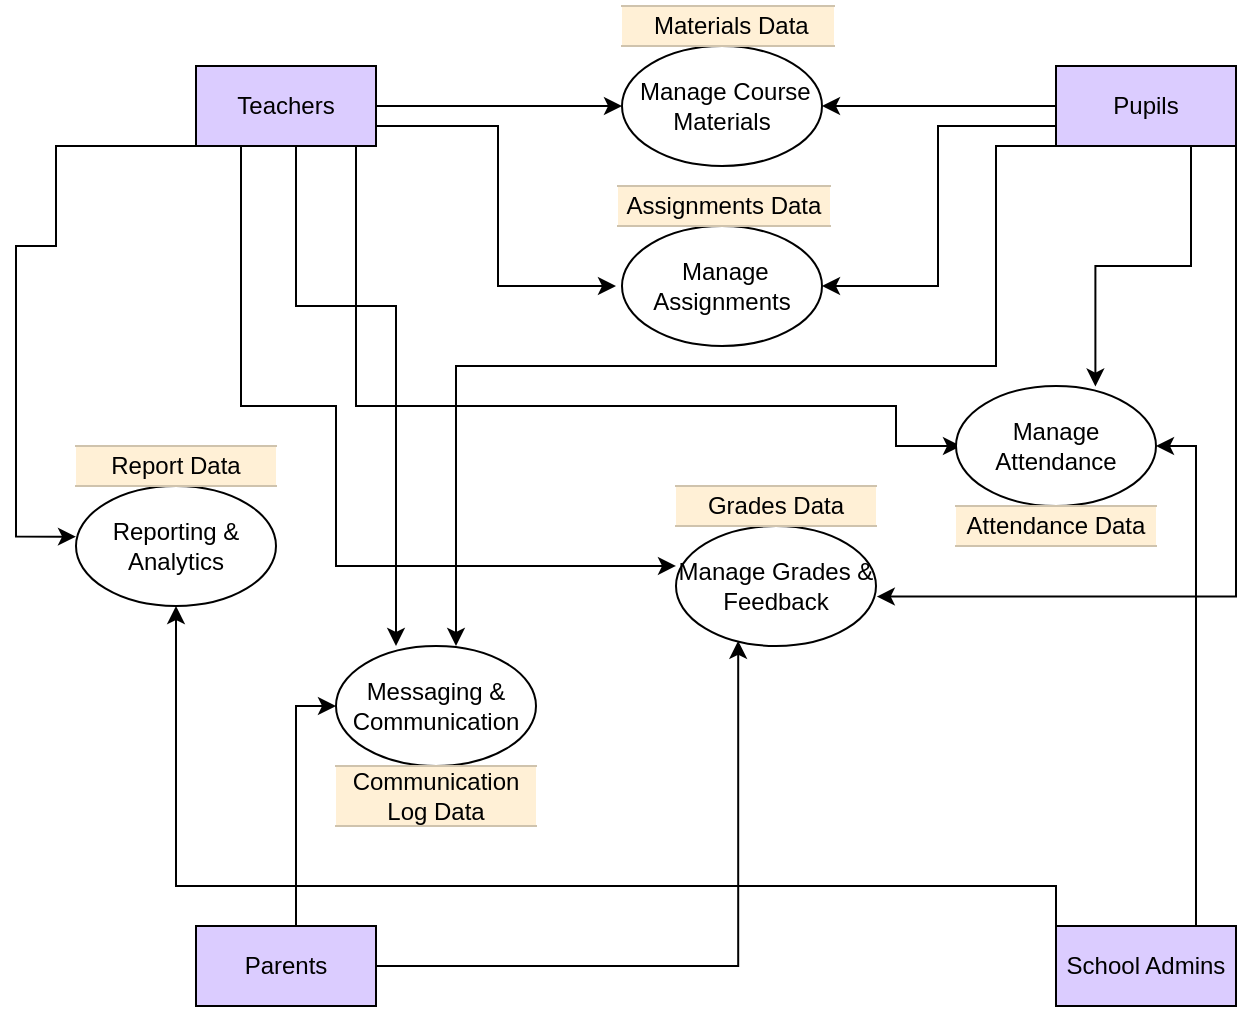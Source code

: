 <mxfile version="26.1.1">
  <diagram id="C5RBs43oDa-KdzZeNtuy" name="Page-1">
    <mxGraphModel dx="1251" dy="1127" grid="1" gridSize="10" guides="1" tooltips="1" connect="1" arrows="1" fold="1" page="1" pageScale="1" pageWidth="827" pageHeight="1169" math="0" shadow="0">
      <root>
        <mxCell id="WIyWlLk6GJQsqaUBKTNV-0" />
        <mxCell id="WIyWlLk6GJQsqaUBKTNV-1" parent="WIyWlLk6GJQsqaUBKTNV-0" />
        <mxCell id="0SK2hrIgDgx4VLdHtrWu-43" style="edgeStyle=orthogonalEdgeStyle;rounded=0;orthogonalLoop=1;jettySize=auto;html=1;entryX=0;entryY=0.5;entryDx=0;entryDy=0;" edge="1" parent="WIyWlLk6GJQsqaUBKTNV-1" source="0SK2hrIgDgx4VLdHtrWu-29" target="0SK2hrIgDgx4VLdHtrWu-33">
          <mxGeometry relative="1" as="geometry" />
        </mxCell>
        <mxCell id="0SK2hrIgDgx4VLdHtrWu-46" style="edgeStyle=orthogonalEdgeStyle;rounded=0;orthogonalLoop=1;jettySize=auto;html=1;exitX=1;exitY=0.75;exitDx=0;exitDy=0;" edge="1" parent="WIyWlLk6GJQsqaUBKTNV-1" source="0SK2hrIgDgx4VLdHtrWu-29">
          <mxGeometry relative="1" as="geometry">
            <mxPoint x="391" y="390" as="targetPoint" />
            <Array as="points">
              <mxPoint x="332" y="310" />
              <mxPoint x="332" y="390" />
            </Array>
          </mxGeometry>
        </mxCell>
        <mxCell id="0SK2hrIgDgx4VLdHtrWu-50" style="edgeStyle=orthogonalEdgeStyle;rounded=0;orthogonalLoop=1;jettySize=auto;html=1;exitX=0.75;exitY=1;exitDx=0;exitDy=0;entryX=0;entryY=0.5;entryDx=0;entryDy=0;" edge="1" parent="WIyWlLk6GJQsqaUBKTNV-1">
          <mxGeometry relative="1" as="geometry">
            <mxPoint x="251" y="320" as="sourcePoint" />
            <mxPoint x="563.5" y="470" as="targetPoint" />
            <Array as="points">
              <mxPoint x="261" y="320" />
              <mxPoint x="261" y="450" />
              <mxPoint x="531" y="450" />
              <mxPoint x="531" y="470" />
            </Array>
          </mxGeometry>
        </mxCell>
        <mxCell id="0SK2hrIgDgx4VLdHtrWu-29" value="Teachers" style="rounded=0;whiteSpace=wrap;html=1;fillColor=#DBCCFF;" vertex="1" parent="WIyWlLk6GJQsqaUBKTNV-1">
          <mxGeometry x="181" y="280" width="90" height="40" as="geometry" />
        </mxCell>
        <mxCell id="0SK2hrIgDgx4VLdHtrWu-44" style="edgeStyle=orthogonalEdgeStyle;rounded=0;orthogonalLoop=1;jettySize=auto;html=1;entryX=1;entryY=0.5;entryDx=0;entryDy=0;" edge="1" parent="WIyWlLk6GJQsqaUBKTNV-1" source="0SK2hrIgDgx4VLdHtrWu-30" target="0SK2hrIgDgx4VLdHtrWu-33">
          <mxGeometry relative="1" as="geometry" />
        </mxCell>
        <mxCell id="0SK2hrIgDgx4VLdHtrWu-47" style="edgeStyle=orthogonalEdgeStyle;rounded=0;orthogonalLoop=1;jettySize=auto;html=1;exitX=0;exitY=0.75;exitDx=0;exitDy=0;entryX=1;entryY=0.5;entryDx=0;entryDy=0;" edge="1" parent="WIyWlLk6GJQsqaUBKTNV-1" source="0SK2hrIgDgx4VLdHtrWu-30" target="0SK2hrIgDgx4VLdHtrWu-34">
          <mxGeometry relative="1" as="geometry">
            <mxPoint x="551" y="390" as="targetPoint" />
            <Array as="points">
              <mxPoint x="552" y="310" />
              <mxPoint x="552" y="390" />
            </Array>
          </mxGeometry>
        </mxCell>
        <mxCell id="0SK2hrIgDgx4VLdHtrWu-48" style="edgeStyle=orthogonalEdgeStyle;rounded=0;orthogonalLoop=1;jettySize=auto;html=1;exitX=0.75;exitY=1;exitDx=0;exitDy=0;entryX=0.697;entryY=0.005;entryDx=0;entryDy=0;entryPerimeter=0;" edge="1" parent="WIyWlLk6GJQsqaUBKTNV-1" source="0SK2hrIgDgx4VLdHtrWu-30" target="0SK2hrIgDgx4VLdHtrWu-36">
          <mxGeometry relative="1" as="geometry">
            <mxPoint x="678.571" y="420" as="targetPoint" />
          </mxGeometry>
        </mxCell>
        <mxCell id="0SK2hrIgDgx4VLdHtrWu-30" value="Pupils" style="rounded=0;whiteSpace=wrap;html=1;fillColor=#DBCCFF;" vertex="1" parent="WIyWlLk6GJQsqaUBKTNV-1">
          <mxGeometry x="611" y="280" width="90" height="40" as="geometry" />
        </mxCell>
        <mxCell id="0SK2hrIgDgx4VLdHtrWu-31" value="Parents" style="rounded=0;whiteSpace=wrap;html=1;fillColor=#DBCCFF;" vertex="1" parent="WIyWlLk6GJQsqaUBKTNV-1">
          <mxGeometry x="181" y="710" width="90" height="40" as="geometry" />
        </mxCell>
        <mxCell id="0SK2hrIgDgx4VLdHtrWu-60" style="edgeStyle=orthogonalEdgeStyle;rounded=0;orthogonalLoop=1;jettySize=auto;html=1;exitX=0;exitY=0.25;exitDx=0;exitDy=0;entryX=0.5;entryY=1;entryDx=0;entryDy=0;" edge="1" parent="WIyWlLk6GJQsqaUBKTNV-1" source="0SK2hrIgDgx4VLdHtrWu-32" target="0SK2hrIgDgx4VLdHtrWu-35">
          <mxGeometry relative="1" as="geometry">
            <Array as="points">
              <mxPoint x="611" y="690" />
              <mxPoint x="171" y="690" />
            </Array>
          </mxGeometry>
        </mxCell>
        <mxCell id="0SK2hrIgDgx4VLdHtrWu-32" value="School Admins" style="rounded=0;whiteSpace=wrap;html=1;fillColor=#DBCCFF;" vertex="1" parent="WIyWlLk6GJQsqaUBKTNV-1">
          <mxGeometry x="611" y="710" width="90" height="40" as="geometry" />
        </mxCell>
        <mxCell id="0SK2hrIgDgx4VLdHtrWu-33" value="&amp;nbsp;Manage Course Materials" style="ellipse;whiteSpace=wrap;html=1;" vertex="1" parent="WIyWlLk6GJQsqaUBKTNV-1">
          <mxGeometry x="394" y="270" width="100" height="60" as="geometry" />
        </mxCell>
        <mxCell id="0SK2hrIgDgx4VLdHtrWu-34" value="&amp;nbsp;Manage Assignments" style="ellipse;whiteSpace=wrap;html=1;" vertex="1" parent="WIyWlLk6GJQsqaUBKTNV-1">
          <mxGeometry x="394" y="360" width="100" height="60" as="geometry" />
        </mxCell>
        <mxCell id="0SK2hrIgDgx4VLdHtrWu-35" value="Reporting &amp;amp; Analytics" style="ellipse;whiteSpace=wrap;html=1;" vertex="1" parent="WIyWlLk6GJQsqaUBKTNV-1">
          <mxGeometry x="121" y="490" width="100" height="60" as="geometry" />
        </mxCell>
        <mxCell id="0SK2hrIgDgx4VLdHtrWu-36" value="Manage Attendance" style="ellipse;whiteSpace=wrap;html=1;" vertex="1" parent="WIyWlLk6GJQsqaUBKTNV-1">
          <mxGeometry x="561" y="440" width="100" height="60" as="geometry" />
        </mxCell>
        <mxCell id="0SK2hrIgDgx4VLdHtrWu-37" value="Manage Grades &amp;amp; Feedback" style="ellipse;whiteSpace=wrap;html=1;" vertex="1" parent="WIyWlLk6GJQsqaUBKTNV-1">
          <mxGeometry x="421" y="510" width="100" height="60" as="geometry" />
        </mxCell>
        <mxCell id="0SK2hrIgDgx4VLdHtrWu-38" value="Messaging &amp;amp; Communication" style="ellipse;whiteSpace=wrap;html=1;" vertex="1" parent="WIyWlLk6GJQsqaUBKTNV-1">
          <mxGeometry x="251" y="570" width="100" height="60" as="geometry" />
        </mxCell>
        <mxCell id="0SK2hrIgDgx4VLdHtrWu-49" style="edgeStyle=orthogonalEdgeStyle;rounded=0;orthogonalLoop=1;jettySize=auto;html=1;exitX=0.75;exitY=0;exitDx=0;exitDy=0;entryX=1;entryY=0.5;entryDx=0;entryDy=0;" edge="1" parent="WIyWlLk6GJQsqaUBKTNV-1" source="0SK2hrIgDgx4VLdHtrWu-32" target="0SK2hrIgDgx4VLdHtrWu-36">
          <mxGeometry relative="1" as="geometry">
            <Array as="points">
              <mxPoint x="681" y="710" />
              <mxPoint x="681" y="470" />
            </Array>
          </mxGeometry>
        </mxCell>
        <mxCell id="0SK2hrIgDgx4VLdHtrWu-51" style="edgeStyle=orthogonalEdgeStyle;rounded=0;orthogonalLoop=1;jettySize=auto;html=1;exitX=0;exitY=1;exitDx=0;exitDy=0;entryX=0.6;entryY=0;entryDx=0;entryDy=0;entryPerimeter=0;" edge="1" parent="WIyWlLk6GJQsqaUBKTNV-1" source="0SK2hrIgDgx4VLdHtrWu-30" target="0SK2hrIgDgx4VLdHtrWu-38">
          <mxGeometry relative="1" as="geometry">
            <Array as="points">
              <mxPoint x="581" y="320" />
              <mxPoint x="581" y="430" />
              <mxPoint x="311" y="430" />
            </Array>
          </mxGeometry>
        </mxCell>
        <mxCell id="0SK2hrIgDgx4VLdHtrWu-52" style="edgeStyle=orthogonalEdgeStyle;rounded=0;orthogonalLoop=1;jettySize=auto;html=1;exitX=0.75;exitY=0;exitDx=0;exitDy=0;entryX=0;entryY=0.5;entryDx=0;entryDy=0;" edge="1" parent="WIyWlLk6GJQsqaUBKTNV-1" source="0SK2hrIgDgx4VLdHtrWu-31" target="0SK2hrIgDgx4VLdHtrWu-38">
          <mxGeometry relative="1" as="geometry">
            <Array as="points">
              <mxPoint x="231" y="710" />
              <mxPoint x="231" y="600" />
            </Array>
          </mxGeometry>
        </mxCell>
        <mxCell id="0SK2hrIgDgx4VLdHtrWu-53" style="edgeStyle=orthogonalEdgeStyle;rounded=0;orthogonalLoop=1;jettySize=auto;html=1;exitX=0.75;exitY=1;exitDx=0;exitDy=0;entryX=0.3;entryY=0;entryDx=0;entryDy=0;entryPerimeter=0;" edge="1" parent="WIyWlLk6GJQsqaUBKTNV-1" source="0SK2hrIgDgx4VLdHtrWu-29" target="0SK2hrIgDgx4VLdHtrWu-38">
          <mxGeometry relative="1" as="geometry">
            <Array as="points">
              <mxPoint x="231" y="320" />
              <mxPoint x="231" y="400" />
              <mxPoint x="281" y="400" />
            </Array>
          </mxGeometry>
        </mxCell>
        <mxCell id="0SK2hrIgDgx4VLdHtrWu-57" style="edgeStyle=orthogonalEdgeStyle;rounded=0;orthogonalLoop=1;jettySize=auto;html=1;exitX=0.25;exitY=1;exitDx=0;exitDy=0;entryX=0;entryY=0.333;entryDx=0;entryDy=0;entryPerimeter=0;" edge="1" parent="WIyWlLk6GJQsqaUBKTNV-1" source="0SK2hrIgDgx4VLdHtrWu-29" target="0SK2hrIgDgx4VLdHtrWu-37">
          <mxGeometry relative="1" as="geometry">
            <Array as="points">
              <mxPoint x="204" y="450" />
              <mxPoint x="251" y="450" />
              <mxPoint x="251" y="530" />
            </Array>
          </mxGeometry>
        </mxCell>
        <mxCell id="0SK2hrIgDgx4VLdHtrWu-58" style="edgeStyle=orthogonalEdgeStyle;rounded=0;orthogonalLoop=1;jettySize=auto;html=1;exitX=1;exitY=0.5;exitDx=0;exitDy=0;entryX=0.311;entryY=0.957;entryDx=0;entryDy=0;entryPerimeter=0;" edge="1" parent="WIyWlLk6GJQsqaUBKTNV-1" source="0SK2hrIgDgx4VLdHtrWu-31" target="0SK2hrIgDgx4VLdHtrWu-37">
          <mxGeometry relative="1" as="geometry" />
        </mxCell>
        <mxCell id="0SK2hrIgDgx4VLdHtrWu-59" style="edgeStyle=orthogonalEdgeStyle;rounded=0;orthogonalLoop=1;jettySize=auto;html=1;exitX=1;exitY=1;exitDx=0;exitDy=0;entryX=1.004;entryY=0.588;entryDx=0;entryDy=0;entryPerimeter=0;" edge="1" parent="WIyWlLk6GJQsqaUBKTNV-1" source="0SK2hrIgDgx4VLdHtrWu-30" target="0SK2hrIgDgx4VLdHtrWu-37">
          <mxGeometry relative="1" as="geometry" />
        </mxCell>
        <mxCell id="0SK2hrIgDgx4VLdHtrWu-71" style="edgeStyle=orthogonalEdgeStyle;rounded=0;orthogonalLoop=1;jettySize=auto;html=1;exitX=1;exitY=0.25;exitDx=0;exitDy=0;" edge="1" parent="WIyWlLk6GJQsqaUBKTNV-1" source="0SK2hrIgDgx4VLdHtrWu-62">
          <mxGeometry relative="1" as="geometry">
            <mxPoint x="500.286" y="255.286" as="targetPoint" />
          </mxGeometry>
        </mxCell>
        <mxCell id="0SK2hrIgDgx4VLdHtrWu-62" value="&amp;nbsp;Materials Data" style="shape=partialRectangle;whiteSpace=wrap;html=1;left=0;right=0;fillColor=#FFF0D6;strokeColor=#CFC3AD;" vertex="1" parent="WIyWlLk6GJQsqaUBKTNV-1">
          <mxGeometry x="394" y="250" width="106" height="20" as="geometry" />
        </mxCell>
        <mxCell id="0SK2hrIgDgx4VLdHtrWu-63" value="Assignments Data" style="shape=partialRectangle;whiteSpace=wrap;html=1;left=0;right=0;fillColor=#FFF0D6;strokeColor=#CFC3AD;" vertex="1" parent="WIyWlLk6GJQsqaUBKTNV-1">
          <mxGeometry x="392" y="340" width="106" height="20" as="geometry" />
        </mxCell>
        <mxCell id="0SK2hrIgDgx4VLdHtrWu-64" value=" Attendance Data" style="shape=partialRectangle;whiteSpace=wrap;html=1;left=0;right=0;fillColor=#FFF0D6;strokeColor=#CFC3AD;" vertex="1" parent="WIyWlLk6GJQsqaUBKTNV-1">
          <mxGeometry x="561" y="500" width="100" height="20" as="geometry" />
        </mxCell>
        <mxCell id="0SK2hrIgDgx4VLdHtrWu-65" value=" Communication Log Data" style="shape=partialRectangle;whiteSpace=wrap;html=1;left=0;right=0;fillColor=#FFF0D6;strokeColor=#CFC3AD;" vertex="1" parent="WIyWlLk6GJQsqaUBKTNV-1">
          <mxGeometry x="251" y="630" width="100" height="30" as="geometry" />
        </mxCell>
        <mxCell id="0SK2hrIgDgx4VLdHtrWu-66" value="Grades Data" style="shape=partialRectangle;whiteSpace=wrap;html=1;left=0;right=0;fillColor=#FFF0D6;strokeColor=#CFC3AD;" vertex="1" parent="WIyWlLk6GJQsqaUBKTNV-1">
          <mxGeometry x="421" y="490" width="100" height="20" as="geometry" />
        </mxCell>
        <mxCell id="0SK2hrIgDgx4VLdHtrWu-67" value="Report Data" style="shape=partialRectangle;whiteSpace=wrap;html=1;left=0;right=0;fillColor=#FFF0D6;strokeColor=#CFC3AD;" vertex="1" parent="WIyWlLk6GJQsqaUBKTNV-1">
          <mxGeometry x="121" y="470" width="100" height="20" as="geometry" />
        </mxCell>
        <mxCell id="0SK2hrIgDgx4VLdHtrWu-69" style="edgeStyle=orthogonalEdgeStyle;rounded=0;orthogonalLoop=1;jettySize=auto;html=1;exitX=0;exitY=1;exitDx=0;exitDy=0;entryX=0;entryY=0.422;entryDx=0;entryDy=0;entryPerimeter=0;" edge="1" parent="WIyWlLk6GJQsqaUBKTNV-1" source="0SK2hrIgDgx4VLdHtrWu-29" target="0SK2hrIgDgx4VLdHtrWu-35">
          <mxGeometry relative="1" as="geometry">
            <Array as="points">
              <mxPoint x="111" y="320" />
              <mxPoint x="111" y="370" />
              <mxPoint x="91" y="370" />
              <mxPoint x="91" y="515" />
            </Array>
          </mxGeometry>
        </mxCell>
      </root>
    </mxGraphModel>
  </diagram>
</mxfile>
